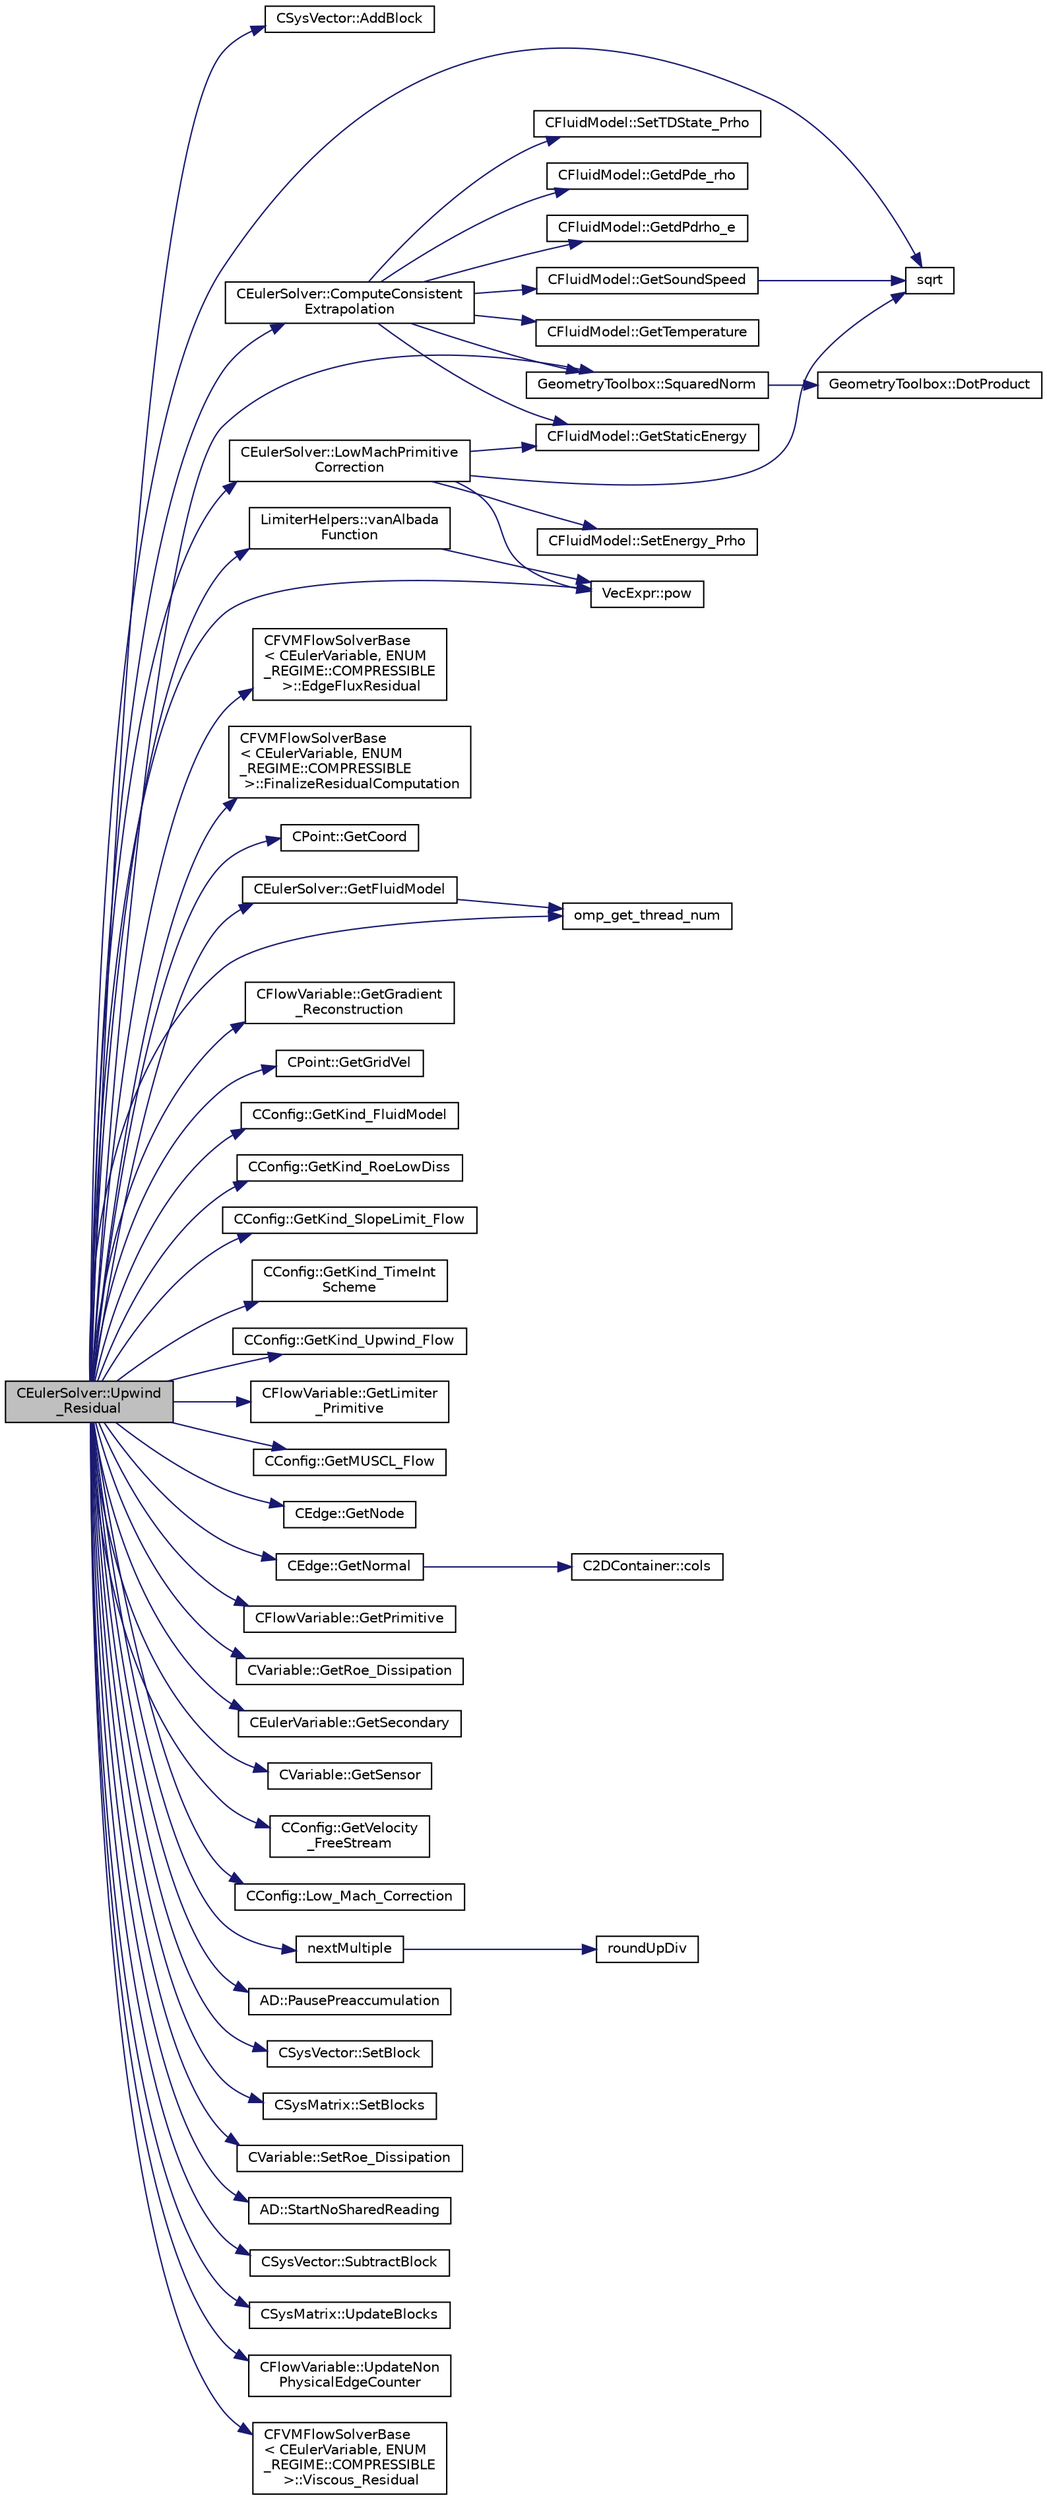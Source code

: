 digraph "CEulerSolver::Upwind_Residual"
{
 // LATEX_PDF_SIZE
  edge [fontname="Helvetica",fontsize="10",labelfontname="Helvetica",labelfontsize="10"];
  node [fontname="Helvetica",fontsize="10",shape=record];
  rankdir="LR";
  Node1 [label="CEulerSolver::Upwind\l_Residual",height=0.2,width=0.4,color="black", fillcolor="grey75", style="filled", fontcolor="black",tooltip="Compute the spatial integration using a upwind scheme."];
  Node1 -> Node2 [color="midnightblue",fontsize="10",style="solid",fontname="Helvetica"];
  Node2 [label="CSysVector::AddBlock",height=0.2,width=0.4,color="black", fillcolor="white", style="filled",URL="$classCSysVector.html#aa463275cba394503a9778529fdaa4494",tooltip="Add \"block\" to the vector, see SetBlock."];
  Node1 -> Node3 [color="midnightblue",fontsize="10",style="solid",fontname="Helvetica"];
  Node3 [label="CEulerSolver::ComputeConsistent\lExtrapolation",height=0.2,width=0.4,color="black", fillcolor="white", style="filled",URL="$classCEulerSolver.html#a20c173e52b1401a8f2256d0298d82037",tooltip="Recompute the extrapolated quantities, after MUSCL reconstruction, in a more thermodynamically consis..."];
  Node3 -> Node4 [color="midnightblue",fontsize="10",style="solid",fontname="Helvetica"];
  Node4 [label="CFluidModel::GetdPde_rho",height=0.2,width=0.4,color="black", fillcolor="white", style="filled",URL="$classCFluidModel.html#a966e042a109e7a370288e90bd5f6a753",tooltip="Get fluid pressure partial derivative."];
  Node3 -> Node5 [color="midnightblue",fontsize="10",style="solid",fontname="Helvetica"];
  Node5 [label="CFluidModel::GetdPdrho_e",height=0.2,width=0.4,color="black", fillcolor="white", style="filled",URL="$classCFluidModel.html#a2863cabc6f166892d7cdfe3ff39cd485",tooltip="Get fluid pressure partial derivative."];
  Node3 -> Node6 [color="midnightblue",fontsize="10",style="solid",fontname="Helvetica"];
  Node6 [label="CFluidModel::GetSoundSpeed",height=0.2,width=0.4,color="black", fillcolor="white", style="filled",URL="$classCFluidModel.html#a114d121d918607fe923446ad733b2c62",tooltip="Get fluid speed of sound."];
  Node6 -> Node7 [color="midnightblue",fontsize="10",style="solid",fontname="Helvetica"];
  Node7 [label="sqrt",height=0.2,width=0.4,color="black", fillcolor="white", style="filled",URL="$group__SIMD.html#ga54a1925ab40fb4249ea255072520de35",tooltip=" "];
  Node3 -> Node8 [color="midnightblue",fontsize="10",style="solid",fontname="Helvetica"];
  Node8 [label="CFluidModel::GetStaticEnergy",height=0.2,width=0.4,color="black", fillcolor="white", style="filled",URL="$classCFluidModel.html#ad8b3f3e7fc1acdcea7450f9b83c1dd46",tooltip="Get fluid internal energy."];
  Node3 -> Node9 [color="midnightblue",fontsize="10",style="solid",fontname="Helvetica"];
  Node9 [label="CFluidModel::GetTemperature",height=0.2,width=0.4,color="black", fillcolor="white", style="filled",URL="$classCFluidModel.html#ab7651562ac98477a1f3ae39832a4ffb1",tooltip="Get fluid temperature."];
  Node3 -> Node10 [color="midnightblue",fontsize="10",style="solid",fontname="Helvetica"];
  Node10 [label="CFluidModel::SetTDState_Prho",height=0.2,width=0.4,color="black", fillcolor="white", style="filled",URL="$classCFluidModel.html#a7748f80460e9a907b0d0002e98d4d281",tooltip="virtual member that would be different for each gas model implemented"];
  Node3 -> Node11 [color="midnightblue",fontsize="10",style="solid",fontname="Helvetica"];
  Node11 [label="GeometryToolbox::SquaredNorm",height=0.2,width=0.4,color="black", fillcolor="white", style="filled",URL="$group__GeometryToolbox.html#ga98c9b9314cc6352c9bba49b8cfb4b056",tooltip=" "];
  Node11 -> Node12 [color="midnightblue",fontsize="10",style="solid",fontname="Helvetica"];
  Node12 [label="GeometryToolbox::DotProduct",height=0.2,width=0.4,color="black", fillcolor="white", style="filled",URL="$group__GeometryToolbox.html#ga7ec3e1e20fab73dbf0159fe38492cc89",tooltip=" "];
  Node1 -> Node13 [color="midnightblue",fontsize="10",style="solid",fontname="Helvetica"];
  Node13 [label="CFVMFlowSolverBase\l\< CEulerVariable, ENUM\l_REGIME::COMPRESSIBLE\l \>::EdgeFluxResidual",height=0.2,width=0.4,color="black", fillcolor="white", style="filled",URL="$classCFVMFlowSolverBase.html#a8c19de20d537852775225aa6d201f00f",tooltip="Method to compute convective and viscous residual contribution using vectorized numerics."];
  Node1 -> Node14 [color="midnightblue",fontsize="10",style="solid",fontname="Helvetica"];
  Node14 [label="CFVMFlowSolverBase\l\< CEulerVariable, ENUM\l_REGIME::COMPRESSIBLE\l \>::FinalizeResidualComputation",height=0.2,width=0.4,color="black", fillcolor="white", style="filled",URL="$classCFVMFlowSolverBase.html#a0cac91b15aa61de657289b114bd796bc",tooltip="Sums edge fluxes (if required) and computes the global error counter."];
  Node1 -> Node15 [color="midnightblue",fontsize="10",style="solid",fontname="Helvetica"];
  Node15 [label="CPoint::GetCoord",height=0.2,width=0.4,color="black", fillcolor="white", style="filled",URL="$classCPoint.html#ab16c29dd03911529cd73bf467c313179",tooltip="Get the coordinates dor the control volume."];
  Node1 -> Node16 [color="midnightblue",fontsize="10",style="solid",fontname="Helvetica"];
  Node16 [label="CEulerSolver::GetFluidModel",height=0.2,width=0.4,color="black", fillcolor="white", style="filled",URL="$classCEulerSolver.html#accba81bb7af172dea84d9d1826cab862",tooltip="Compute the pressure at the infinity."];
  Node16 -> Node17 [color="midnightblue",fontsize="10",style="solid",fontname="Helvetica"];
  Node17 [label="omp_get_thread_num",height=0.2,width=0.4,color="black", fillcolor="white", style="filled",URL="$omp__structure_8hpp.html#aad63dd7e34961dbbd2e8774e7f6bc2d0",tooltip="Index of current thread, akin to MPI rank."];
  Node1 -> Node18 [color="midnightblue",fontsize="10",style="solid",fontname="Helvetica"];
  Node18 [label="CFlowVariable::GetGradient\l_Reconstruction",height=0.2,width=0.4,color="black", fillcolor="white", style="filled",URL="$classCFlowVariable.html#a4d07016305eebeb1aedfdc4706da0c47",tooltip="Get the array of the reconstruction variables gradient at a node."];
  Node1 -> Node19 [color="midnightblue",fontsize="10",style="solid",fontname="Helvetica"];
  Node19 [label="CPoint::GetGridVel",height=0.2,width=0.4,color="black", fillcolor="white", style="filled",URL="$classCPoint.html#a65d855a9c2ad2971546038b34acd5b92",tooltip="Get the value of the grid velocity at the point."];
  Node1 -> Node20 [color="midnightblue",fontsize="10",style="solid",fontname="Helvetica"];
  Node20 [label="CConfig::GetKind_FluidModel",height=0.2,width=0.4,color="black", fillcolor="white", style="filled",URL="$classCConfig.html#a120698f22c0de262c4ffa659ee7ec49f",tooltip="Fluid model that we are using."];
  Node1 -> Node21 [color="midnightblue",fontsize="10",style="solid",fontname="Helvetica"];
  Node21 [label="CConfig::GetKind_RoeLowDiss",height=0.2,width=0.4,color="black", fillcolor="white", style="filled",URL="$classCConfig.html#ac918ef9330aef4d77346ab40d12ed178",tooltip="Get the Kind of Roe Low Dissipation Scheme for Unsteady flows."];
  Node1 -> Node22 [color="midnightblue",fontsize="10",style="solid",fontname="Helvetica"];
  Node22 [label="CConfig::GetKind_SlopeLimit_Flow",height=0.2,width=0.4,color="black", fillcolor="white", style="filled",URL="$classCConfig.html#a31504bfdad401a8879a9e0a121320f96",tooltip="Get the method for limiting the spatial gradients."];
  Node1 -> Node23 [color="midnightblue",fontsize="10",style="solid",fontname="Helvetica"];
  Node23 [label="CConfig::GetKind_TimeInt\lScheme",height=0.2,width=0.4,color="black", fillcolor="white", style="filled",URL="$classCConfig.html#ad16f71356f146b530fb1fbb45444525c",tooltip="Get the kind of time integration method."];
  Node1 -> Node24 [color="midnightblue",fontsize="10",style="solid",fontname="Helvetica"];
  Node24 [label="CConfig::GetKind_Upwind_Flow",height=0.2,width=0.4,color="black", fillcolor="white", style="filled",URL="$classCConfig.html#a077d982f11185a84929f8fec40b79938",tooltip="Get the kind of upwind convective numerical scheme for the flow equations."];
  Node1 -> Node25 [color="midnightblue",fontsize="10",style="solid",fontname="Helvetica"];
  Node25 [label="CFlowVariable::GetLimiter\l_Primitive",height=0.2,width=0.4,color="black", fillcolor="white", style="filled",URL="$classCFlowVariable.html#ad0f118b359e064d94e1eddf15d6bad51",tooltip="Get the value of the primitive variables gradient."];
  Node1 -> Node26 [color="midnightblue",fontsize="10",style="solid",fontname="Helvetica"];
  Node26 [label="CConfig::GetMUSCL_Flow",height=0.2,width=0.4,color="black", fillcolor="white", style="filled",URL="$classCConfig.html#a97ba000591a72e4d8f0fc71bc75bd38a",tooltip="Get if the upwind scheme used MUSCL or not."];
  Node1 -> Node27 [color="midnightblue",fontsize="10",style="solid",fontname="Helvetica"];
  Node27 [label="CEdge::GetNode",height=0.2,width=0.4,color="black", fillcolor="white", style="filled",URL="$classCEdge.html#a5cd6f283cb2f3e4dfc037c0db6ae1055",tooltip="Get left/right node index defining the edge."];
  Node1 -> Node28 [color="midnightblue",fontsize="10",style="solid",fontname="Helvetica"];
  Node28 [label="CEdge::GetNormal",height=0.2,width=0.4,color="black", fillcolor="white", style="filled",URL="$classCEdge.html#a4ace970590e47bd39ea5780c3e0e2037",tooltip="Copy the the normal vector of a face."];
  Node28 -> Node29 [color="midnightblue",fontsize="10",style="solid",fontname="Helvetica"];
  Node29 [label="C2DContainer::cols",height=0.2,width=0.4,color="black", fillcolor="white", style="filled",URL="$classC2DContainer.html#ab6d9161cd08887f034322ebcbc3deb12",tooltip=" "];
  Node1 -> Node30 [color="midnightblue",fontsize="10",style="solid",fontname="Helvetica"];
  Node30 [label="CFlowVariable::GetPrimitive",height=0.2,width=0.4,color="black", fillcolor="white", style="filled",URL="$classCFlowVariable.html#a852271c741f1e7cdb1d391941266d344",tooltip="Get a primitive variable."];
  Node1 -> Node31 [color="midnightblue",fontsize="10",style="solid",fontname="Helvetica"];
  Node31 [label="CVariable::GetRoe_Dissipation",height=0.2,width=0.4,color="black", fillcolor="white", style="filled",URL="$classCVariable.html#a9b161155217e10a3e3f523d6e5f88b1b",tooltip="A virtual member."];
  Node1 -> Node32 [color="midnightblue",fontsize="10",style="solid",fontname="Helvetica"];
  Node32 [label="CEulerVariable::GetSecondary",height=0.2,width=0.4,color="black", fillcolor="white", style="filled",URL="$classCEulerVariable.html#ab594c56e0a87ae71a8560b8f5f93a462",tooltip="Get all the secondary variables."];
  Node1 -> Node33 [color="midnightblue",fontsize="10",style="solid",fontname="Helvetica"];
  Node33 [label="CVariable::GetSensor",height=0.2,width=0.4,color="black", fillcolor="white", style="filled",URL="$classCVariable.html#afec545423f883bcd961ac9f1e5d18dd2",tooltip="Get the pressure sensor."];
  Node1 -> Node34 [color="midnightblue",fontsize="10",style="solid",fontname="Helvetica"];
  Node34 [label="CConfig::GetVelocity\l_FreeStream",height=0.2,width=0.4,color="black", fillcolor="white", style="filled",URL="$classCConfig.html#a08a4691940f6d4fca2c8d3c9c57acc56",tooltip="Get the vector of the dimensionalized freestream velocity."];
  Node1 -> Node35 [color="midnightblue",fontsize="10",style="solid",fontname="Helvetica"];
  Node35 [label="CConfig::Low_Mach_Correction",height=0.2,width=0.4,color="black", fillcolor="white", style="filled",URL="$classCConfig.html#abccc1a50f4defcfad7da13b28ad74ab2",tooltip="Get information about the Low Mach Correction."];
  Node1 -> Node36 [color="midnightblue",fontsize="10",style="solid",fontname="Helvetica"];
  Node36 [label="CEulerSolver::LowMachPrimitive\lCorrection",height=0.2,width=0.4,color="black", fillcolor="white", style="filled",URL="$classCEulerSolver.html#ad467ce7e89c0910acaf6ce91eb493fb0",tooltip="Apply low Mach number correction to the primitives at two points, usually connected by an edge."];
  Node36 -> Node8 [color="midnightblue",fontsize="10",style="solid",fontname="Helvetica"];
  Node36 -> Node37 [color="midnightblue",fontsize="10",style="solid",fontname="Helvetica"];
  Node37 [label="VecExpr::pow",height=0.2,width=0.4,color="black", fillcolor="white", style="filled",URL="$group__VecExpr.html#ga7fb255e1f2a1773d3cc6ff7bee1aadd2",tooltip=" "];
  Node36 -> Node38 [color="midnightblue",fontsize="10",style="solid",fontname="Helvetica"];
  Node38 [label="CFluidModel::SetEnergy_Prho",height=0.2,width=0.4,color="black", fillcolor="white", style="filled",URL="$classCFluidModel.html#aa41938a99bbfd8c7b0640659191e9c54",tooltip="virtual member that would be different for each gas model implemented"];
  Node36 -> Node7 [color="midnightblue",fontsize="10",style="solid",fontname="Helvetica"];
  Node1 -> Node39 [color="midnightblue",fontsize="10",style="solid",fontname="Helvetica"];
  Node39 [label="nextMultiple",height=0.2,width=0.4,color="black", fillcolor="white", style="filled",URL="$omp__structure_8hpp.html#adb8cd1783c3fe468888c1c0a5b57cace",tooltip="Round up to next multiple."];
  Node39 -> Node40 [color="midnightblue",fontsize="10",style="solid",fontname="Helvetica"];
  Node40 [label="roundUpDiv",height=0.2,width=0.4,color="black", fillcolor="white", style="filled",URL="$omp__structure_8hpp.html#a1c00281f52b615b111a4990b2d2a5157",tooltip="Integer division rounding up."];
  Node1 -> Node17 [color="midnightblue",fontsize="10",style="solid",fontname="Helvetica"];
  Node1 -> Node41 [color="midnightblue",fontsize="10",style="solid",fontname="Helvetica"];
  Node41 [label="AD::PausePreaccumulation",height=0.2,width=0.4,color="black", fillcolor="white", style="filled",URL="$namespaceAD.html#ad52c77e1fb6275bbff2bfab6aa498280",tooltip="Pause the use of preaccumulation."];
  Node1 -> Node37 [color="midnightblue",fontsize="10",style="solid",fontname="Helvetica"];
  Node1 -> Node42 [color="midnightblue",fontsize="10",style="solid",fontname="Helvetica"];
  Node42 [label="CSysVector::SetBlock",height=0.2,width=0.4,color="black", fillcolor="white", style="filled",URL="$classCSysVector.html#acceb60ca98fa7ede9520adde322009eb",tooltip="Set \"block\" to the vector."];
  Node1 -> Node43 [color="midnightblue",fontsize="10",style="solid",fontname="Helvetica"];
  Node43 [label="CSysMatrix::SetBlocks",height=0.2,width=0.4,color="black", fillcolor="white", style="filled",URL="$classCSysMatrix.html#ad10c231690cd58c0d0962ea2454f4339",tooltip="Sets 2 blocks ij and ji (add to i* sub from j*) associated with one edge of an FVM-type sparse patter..."];
  Node1 -> Node44 [color="midnightblue",fontsize="10",style="solid",fontname="Helvetica"];
  Node44 [label="CVariable::SetRoe_Dissipation",height=0.2,width=0.4,color="black", fillcolor="white", style="filled",URL="$classCVariable.html#a1a2f1577f222de12c68ec5d0e0f31e8b",tooltip="A virtual member."];
  Node1 -> Node7 [color="midnightblue",fontsize="10",style="solid",fontname="Helvetica"];
  Node1 -> Node11 [color="midnightblue",fontsize="10",style="solid",fontname="Helvetica"];
  Node1 -> Node45 [color="midnightblue",fontsize="10",style="solid",fontname="Helvetica"];
  Node45 [label="AD::StartNoSharedReading",height=0.2,width=0.4,color="black", fillcolor="white", style="filled",URL="$namespaceAD.html#ac6c34b1654aff3cb19cb0e0de7f2ae5b",tooltip="Begin a hybrid parallel adjoint evaluation mode that assumes an inherently safe reverse path."];
  Node1 -> Node46 [color="midnightblue",fontsize="10",style="solid",fontname="Helvetica"];
  Node46 [label="CSysVector::SubtractBlock",height=0.2,width=0.4,color="black", fillcolor="white", style="filled",URL="$classCSysVector.html#a71ea6ec1ebdb77535b976bb40e7659a6",tooltip="Subtract \"block\" from the vector, see AddBlock."];
  Node1 -> Node47 [color="midnightblue",fontsize="10",style="solid",fontname="Helvetica"];
  Node47 [label="CSysMatrix::UpdateBlocks",height=0.2,width=0.4,color="black", fillcolor="white", style="filled",URL="$classCSysMatrix.html#a1e6f636ed0be6a752fb3b3830a61efda",tooltip="Update 4 blocks ii, ij, ji, jj (add to i* sub from j*)."];
  Node1 -> Node48 [color="midnightblue",fontsize="10",style="solid",fontname="Helvetica"];
  Node48 [label="CFlowVariable::UpdateNon\lPhysicalEdgeCounter",height=0.2,width=0.4,color="black", fillcolor="white", style="filled",URL="$classCFlowVariable.html#ab90a36d8539c8d7b6035195e703527a9",tooltip="Updates the non-physical counter of an edge."];
  Node1 -> Node49 [color="midnightblue",fontsize="10",style="solid",fontname="Helvetica"];
  Node49 [label="LimiterHelpers::vanAlbada\lFunction",height=0.2,width=0.4,color="black", fillcolor="white", style="filled",URL="$structLimiterHelpers.html#a7e864dd369967ec38644a0a5fb3cf555",tooltip=" "];
  Node49 -> Node37 [color="midnightblue",fontsize="10",style="solid",fontname="Helvetica"];
  Node1 -> Node50 [color="midnightblue",fontsize="10",style="solid",fontname="Helvetica"];
  Node50 [label="CFVMFlowSolverBase\l\< CEulerVariable, ENUM\l_REGIME::COMPRESSIBLE\l \>::Viscous_Residual",height=0.2,width=0.4,color="black", fillcolor="white", style="filled",URL="$classCFVMFlowSolverBase.html#a698233b7c2f0964c146a82438ffa93b1",tooltip="A virtual member."];
}

